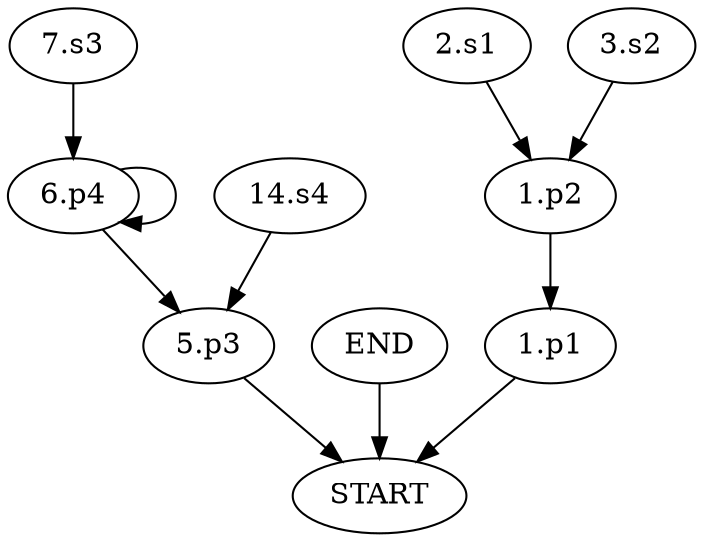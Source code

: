 digraph  {
"1.p1";
START;
"1.p2";
"2.s1";
"3.s2";
"5.p3";
"6.p4";
"7.s3";
"14.s4";
END;
"1.p1" -> START  [key=0];
"1.p2" -> "1.p1"  [key=0];
"2.s1" -> "1.p2"  [key=0];
"3.s2" -> "1.p2"  [key=0];
"5.p3" -> START  [key=0];
"6.p4" -> "5.p3"  [key=0];
"6.p4" -> "6.p4"  [key=0];
"7.s3" -> "6.p4"  [key=0];
"14.s4" -> "5.p3"  [key=0];
END -> START  [key=0];
}
